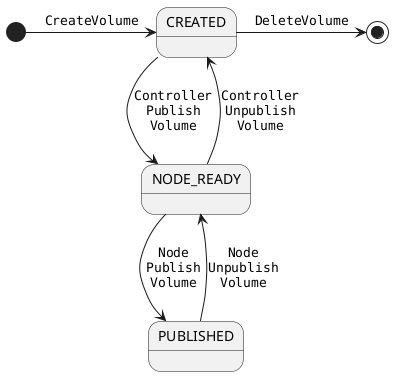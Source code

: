 '   CreateVolume +------------+ DeleteVolume
' +------------->|  CREATED   +--------------+
' |              +---+----+---+              |
' |       Controller |    | Controller       v
'+++         Publish |    | Unpublish       +++
'|X|          Volume |    | Volume          | |
'+-+             +---v----+---+             +-+
'                | NODE_READY |
'                +---+----^---+
'               Node |    | Node
'            Publish |    | Unpublish
'             Volume |    | Volume
'                +---v----+---+
'                | PUBLISHED  |
'                +------------+

@startuml
[*] -r-> CREATED: ""CreateVolume""
CREATED -d-> NODE_READY: ""Controller""\n""Publish""\n""Volume""
NODE_READY -d-> PUBLISHED: ""Node""\n""Publish""\n""Volume""
PUBLISHED -u-> NODE_READY: ""Node""\n""Unpublish""\n""Volume""
NODE_READY -u-> CREATED: ""Controller""\n""Unpublish""\n""Volume""
CREATED -r-> [*]: ""DeleteVolume""
@enduml
